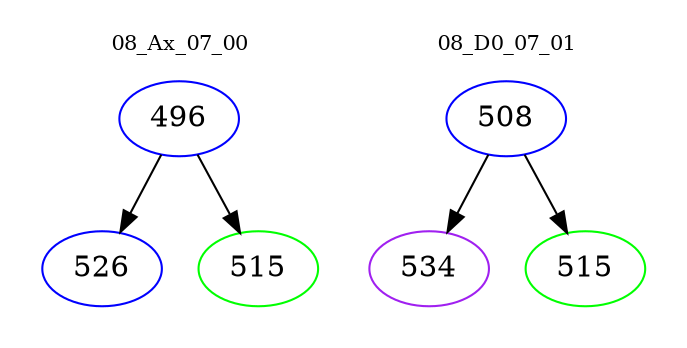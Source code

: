 digraph{
subgraph cluster_0 {
color = white
label = "08_Ax_07_00";
fontsize=10;
T0_496 [label="496", color="blue"]
T0_496 -> T0_526 [color="black"]
T0_526 [label="526", color="blue"]
T0_496 -> T0_515 [color="black"]
T0_515 [label="515", color="green"]
}
subgraph cluster_1 {
color = white
label = "08_D0_07_01";
fontsize=10;
T1_508 [label="508", color="blue"]
T1_508 -> T1_534 [color="black"]
T1_534 [label="534", color="purple"]
T1_508 -> T1_515 [color="black"]
T1_515 [label="515", color="green"]
}
}
